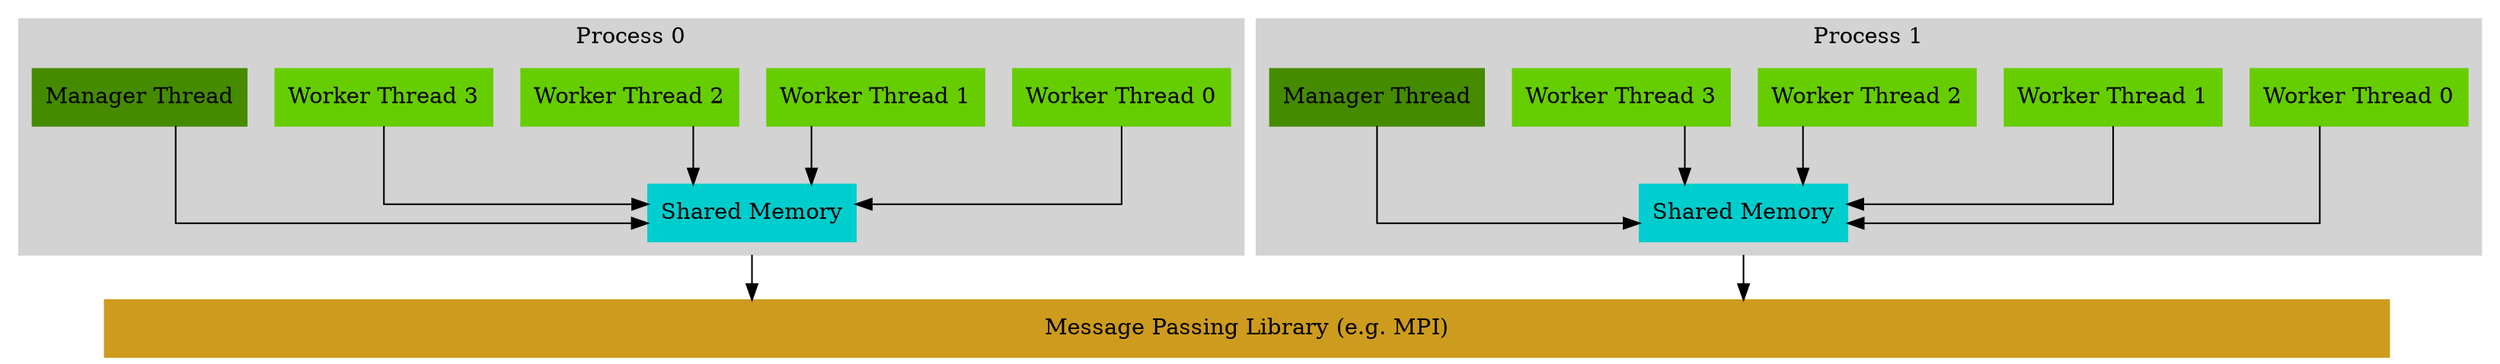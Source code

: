 digraph warped2_communication {
    node [shape = record];
    splines = ortho;
    compound = true;

    subgraph cluster_0 {
        style = filled;
        color = lightgrey;

        wt_0 [label = "Worker Thread 0", style = filled, color = chartreuse3];
        wt_1 [label = "Worker Thread 1", style = filled, color = chartreuse3];
        wt_2 [label = "Worker Thread 2", style = filled, color = chartreuse3];
        wt_3 [label = "Worker Thread 3", style = filled, color = chartreuse3];

        sm_0 [label = "Shared Memory", style = filled, color = cyan3];
        "wt_3" -> "sm_0";
        "wt_2" -> "sm_0";
        "wt_1" -> "sm_0";
        "wt_0" -> "sm_0";

        mt_0 [label = "Manager Thread", style = filled, color = chartreuse4];
        "mt_0" -> "sm_0";

        label = "Process 0";
    }

    subgraph cluster_1 {
        style = filled;
        color = lightgrey;

        wt_4 [label = "Worker Thread 0", style = filled, color = chartreuse3];
        wt_5 [label = "Worker Thread 1", style = filled, color = chartreuse3];
        wt_6 [label = "Worker Thread 2", style = filled, color = chartreuse3];
        wt_7 [label = "Worker Thread 3", style = filled, color = chartreuse3];

        sm_1 [label = "Shared Memory", style = filled, color = cyan3];
        "wt_7" -> "sm_1";
        "wt_6" -> "sm_1";
        "wt_5" -> "sm_1";
        "wt_4" -> "sm_1";

        mt_1 [label = "Manager Thread", style = filled, color = chartreuse4];
        "mt_1" -> "sm_1";

        label = "Process 1";
    }

    mpl [label = "Message Passing Library (e.g. MPI)", width = 20.0, style = filled, color = goldenrod3];

//    "mt_0" -> "mpl" [ltail = cluster_0];
//    "mt_1" -> "mpl" [ltail = cluster_1];

    "sm_0" -> "mpl" [ltail = cluster_0];//style = "invis"];
    "sm_1" -> "mpl" [ltail = cluster_1];//style = "invis"];
}
